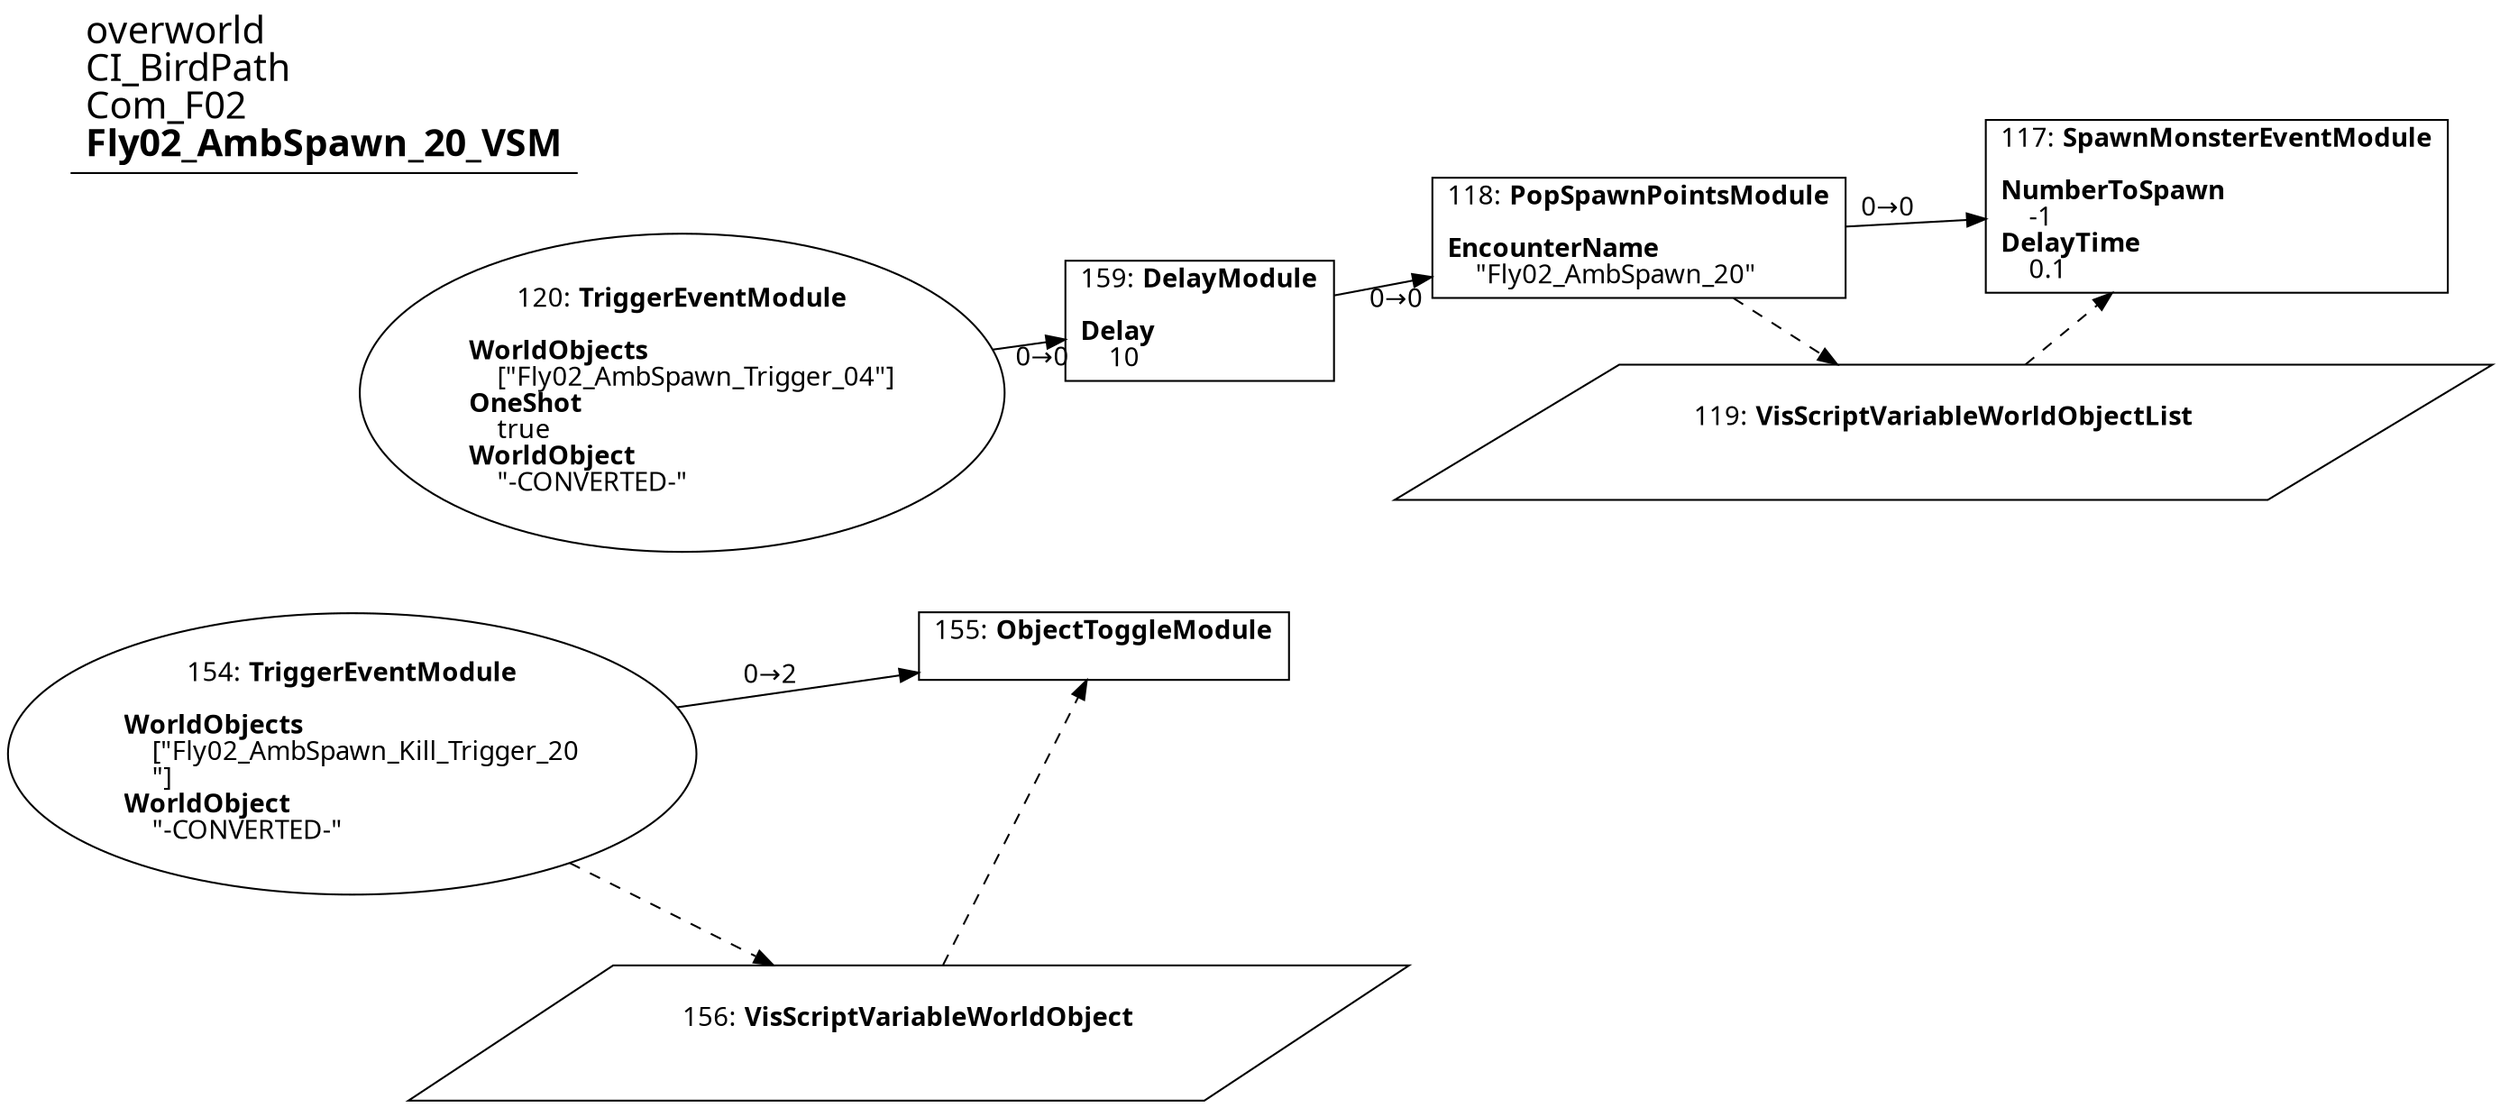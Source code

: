 digraph {
    layout = fdp;
    overlap = prism;
    sep = "+16";
    splines = spline;

    node [ shape = box ];

    graph [ fontname = "Segoe UI" ];
    node [ fontname = "Segoe UI" ];
    edge [ fontname = "Segoe UI" ];

    117 [ label = <117: <b>SpawnMonsterEventModule</b><br/><br/><b>NumberToSpawn</b><br align="left"/>    -1<br align="left"/><b>DelayTime</b><br align="left"/>    0.1<br align="left"/>> ];
    117 [ pos = "0.47900003,-2.5660002!" ];
    119 -> 117 [ style = dashed ];

    118 [ label = <118: <b>PopSpawnPointsModule</b><br/><br/><b>EncounterName</b><br align="left"/>    &quot;Fly02_AmbSpawn_20&quot;<br align="left"/>> ];
    118 [ pos = "0.022000002,-2.5660002!" ];
    118 -> 117 [ label = "0→0" ];
    118 -> 119 [ style = dashed ];

    119 [ label = <119: <b>VisScriptVariableWorldObjectList</b><br/><br/>> ];
    119 [ shape = parallelogram ]
    119 [ pos = "0.27600002,-2.686!" ];

    120 [ label = <120: <b>TriggerEventModule</b><br/><br/><b>WorldObjects</b><br align="left"/>    [&quot;Fly02_AmbSpawn_Trigger_04&quot;]<br align="left"/><b>OneShot</b><br align="left"/>    true<br align="left"/><b>WorldObject</b><br align="left"/>    &quot;-CONVERTED-&quot;<br align="left"/>> ];
    120 [ shape = oval ]
    120 [ pos = "-0.45200002,-2.565!" ];
    120 -> 159 [ label = "0→0" ];

    154 [ label = <154: <b>TriggerEventModule</b><br/><br/><b>WorldObjects</b><br align="left"/>    [&quot;Fly02_AmbSpawn_Kill_Trigger_20<br align="left"/>    &quot;]<br align="left"/><b>WorldObject</b><br align="left"/>    &quot;-CONVERTED-&quot;<br align="left"/>> ];
    154 [ shape = oval ]
    154 [ pos = "-0.441,-2.8100002!" ];
    154 -> 155 [ label = "0→2" ];
    154 -> 156 [ style = dashed ];

    155 [ label = <155: <b>ObjectToggleModule</b><br/><br/>> ];
    155 [ pos = "-0.004,-2.7640002!" ];
    156 -> 155 [ style = dashed ];

    156 [ label = <156: <b>VisScriptVariableWorldObject</b><br/><br/>> ];
    156 [ shape = parallelogram ]
    156 [ pos = "-0.19800001,-2.9540002!" ];

    159 [ label = <159: <b>DelayModule</b><br/><br/><b>Delay</b><br align="left"/>    10<br align="left"/>> ];
    159 [ pos = "-0.19000001,-2.565!" ];
    159 -> 118 [ label = "0→0" ];

    title [ pos = "-0.453,-2.5640001!" ];
    title [ shape = underline ];
    title [ label = <<font point-size="20">overworld<br align="left"/>CI_BirdPath<br align="left"/>Com_F02<br align="left"/><b>Fly02_AmbSpawn_20_VSM</b><br align="left"/></font>> ];
}
